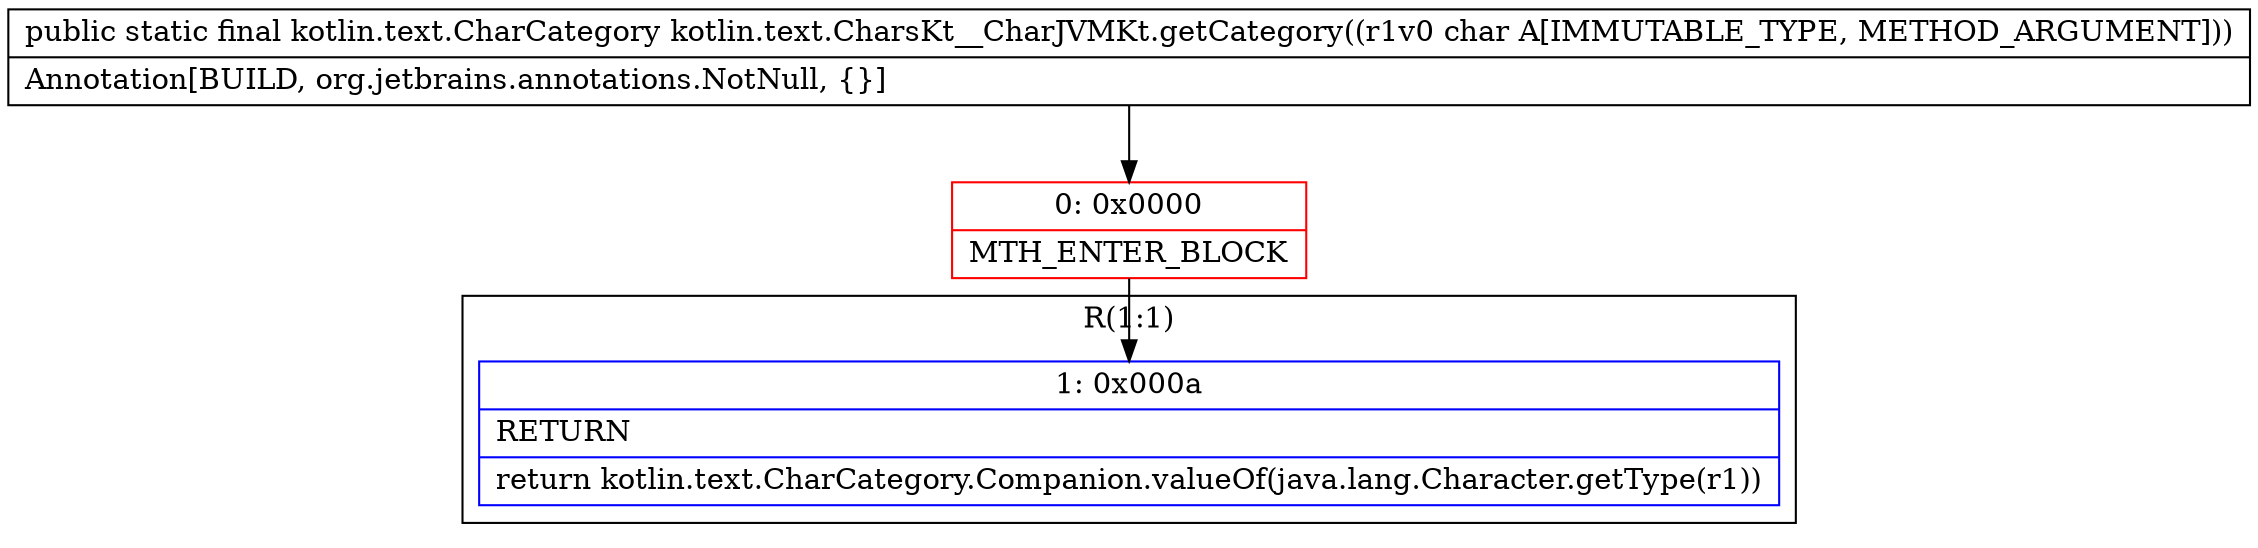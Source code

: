 digraph "CFG forkotlin.text.CharsKt__CharJVMKt.getCategory(C)Lkotlin\/text\/CharCategory;" {
subgraph cluster_Region_135387305 {
label = "R(1:1)";
node [shape=record,color=blue];
Node_1 [shape=record,label="{1\:\ 0x000a|RETURN\l|return kotlin.text.CharCategory.Companion.valueOf(java.lang.Character.getType(r1))\l}"];
}
Node_0 [shape=record,color=red,label="{0\:\ 0x0000|MTH_ENTER_BLOCK\l}"];
MethodNode[shape=record,label="{public static final kotlin.text.CharCategory kotlin.text.CharsKt__CharJVMKt.getCategory((r1v0 char A[IMMUTABLE_TYPE, METHOD_ARGUMENT]))  | Annotation[BUILD, org.jetbrains.annotations.NotNull, \{\}]\l}"];
MethodNode -> Node_0;
Node_0 -> Node_1;
}

